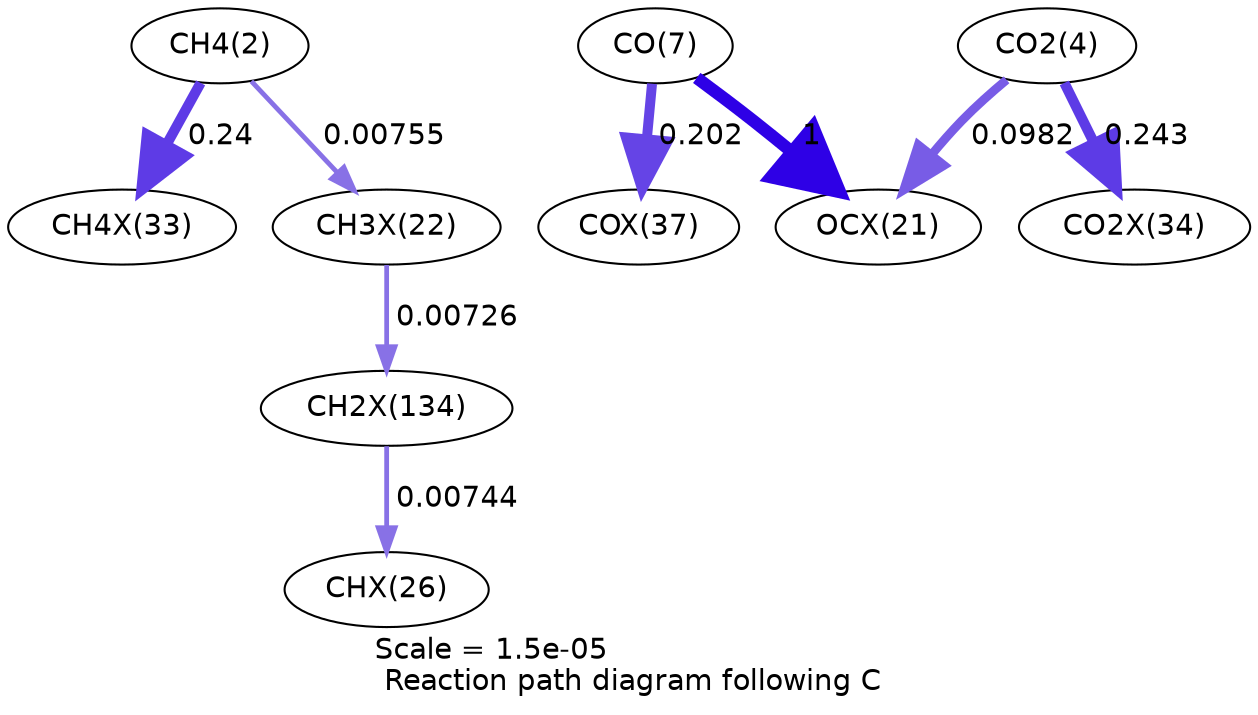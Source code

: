 digraph reaction_paths {
center=1;
s4 -> s30[fontname="Helvetica", penwidth=4.92, arrowsize=2.46, color="0.7, 0.74, 0.9"
, label=" 0.24"];
s4 -> s25[fontname="Helvetica", penwidth=2.31, arrowsize=1.16, color="0.7, 0.508, 0.9"
, label=" 0.00755"];
s25 -> s35[fontname="Helvetica", penwidth=2.28, arrowsize=1.14, color="0.7, 0.507, 0.9"
, label=" 0.00726"];
s35 -> s28[fontname="Helvetica", penwidth=2.3, arrowsize=1.15, color="0.7, 0.507, 0.9"
, label=" 0.00744"];
s9 -> s24[fontname="Helvetica", penwidth=6, arrowsize=3, color="0.7, 1.5, 0.9"
, label=" 1"];
s9 -> s34[fontname="Helvetica", penwidth=4.79, arrowsize=2.4, color="0.7, 0.702, 0.9"
, label=" 0.202"];
s6 -> s24[fontname="Helvetica", penwidth=4.25, arrowsize=2.12, color="0.7, 0.598, 0.9"
, label=" 0.0982"];
s6 -> s31[fontname="Helvetica", penwidth=4.93, arrowsize=2.47, color="0.7, 0.743, 0.9"
, label=" 0.243"];
s4 [ fontname="Helvetica", label="CH4(2)"];
s6 [ fontname="Helvetica", label="CO2(4)"];
s9 [ fontname="Helvetica", label="CO(7)"];
s24 [ fontname="Helvetica", label="OCX(21)"];
s25 [ fontname="Helvetica", label="CH3X(22)"];
s28 [ fontname="Helvetica", label="CHX(26)"];
s30 [ fontname="Helvetica", label="CH4X(33)"];
s31 [ fontname="Helvetica", label="CO2X(34)"];
s34 [ fontname="Helvetica", label="COX(37)"];
s35 [ fontname="Helvetica", label="CH2X(134)"];
 label = "Scale = 1.5e-05\l Reaction path diagram following C";
 fontname = "Helvetica";
}
